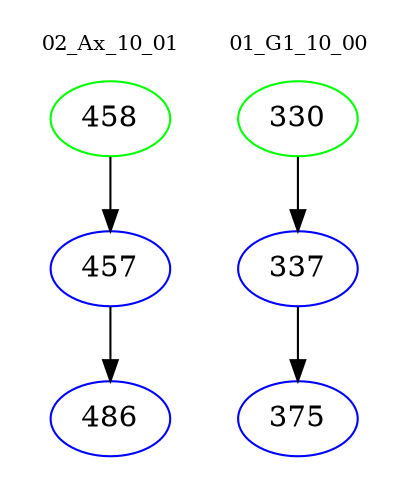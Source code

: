digraph{
subgraph cluster_0 {
color = white
label = "02_Ax_10_01";
fontsize=10;
T0_458 [label="458", color="green"]
T0_458 -> T0_457 [color="black"]
T0_457 [label="457", color="blue"]
T0_457 -> T0_486 [color="black"]
T0_486 [label="486", color="blue"]
}
subgraph cluster_1 {
color = white
label = "01_G1_10_00";
fontsize=10;
T1_330 [label="330", color="green"]
T1_330 -> T1_337 [color="black"]
T1_337 [label="337", color="blue"]
T1_337 -> T1_375 [color="black"]
T1_375 [label="375", color="blue"]
}
}
